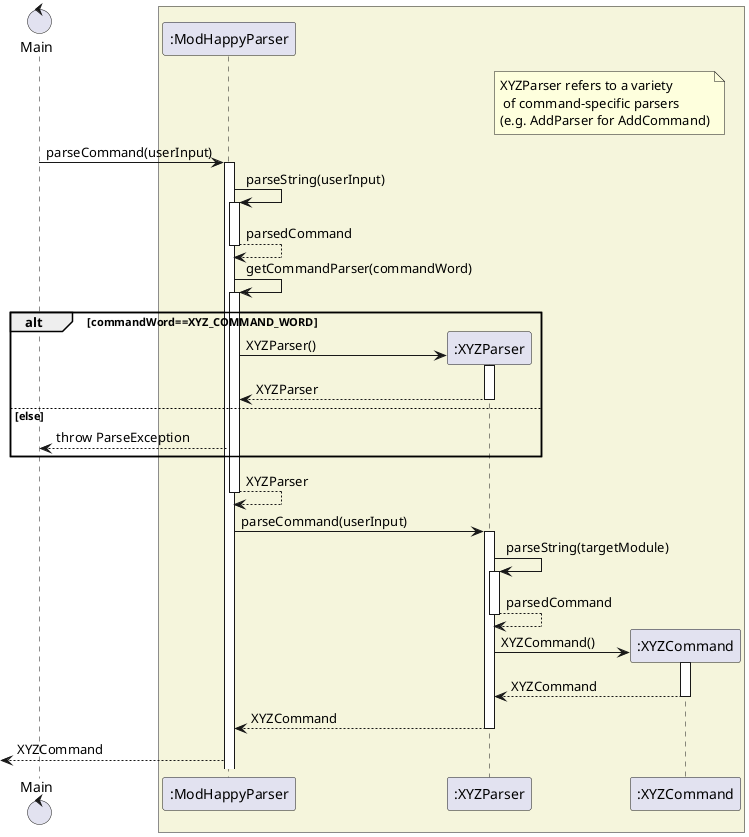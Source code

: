 @startuml
'https://plantuml.com/sequence-diagram
' @@author Kureans



control Main as X
box #beige
participant ":ModHappyParser" as A
participant ":XYZParser" as B
participant ":XYZCommand" as C
end box

note right of B: XYZParser refers to a variety \n of command-specific parsers\n(e.g. AddParser for AddCommand)


X -> A: parseCommand(userInput)
activate A
A -> A: parseString(userInput)
activate A
return parsedCommand
A -> A: getCommandParser(commandWord)
activate A
alt commandWord==XYZ_COMMAND_WORD
create B
A -> B: XYZParser()
activate B
return XYZParser
else else
X<-- A: throw ParseException
end
return XYZParser
A -> B: parseCommand(userInput)
activate B
B -> B: parseString(targetModule)
activate B
return parsedCommand
create C
B->C: XYZCommand()
activate C
return XYZCommand
return XYZCommand
[<-- A: XYZCommand



@enduml
